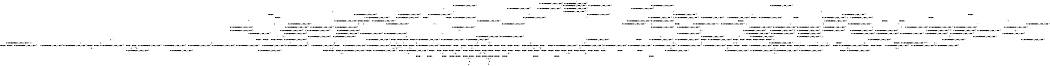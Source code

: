 digraph BCG {
size = "7, 10.5";
center = TRUE;
node [shape = circle];
0 [peripheries = 2];
0 -> 1 [label = "EX !0 !ATOMIC_EXCH_BRANCH (1, +0, TRUE, +0, 1, TRUE) !{}"];
0 -> 2 [label = "EX !2 !ATOMIC_EXCH_BRANCH (1, +1, TRUE, +0, 2, TRUE) !{}"];
0 -> 3 [label = "EX !1 !ATOMIC_EXCH_BRANCH (1, +0, FALSE, +1, 1, FALSE) !{}"];
0 -> 4 [label = "EX !0 !ATOMIC_EXCH_BRANCH (1, +0, TRUE, +0, 1, TRUE) !{}"];
0 -> 5 [label = "EX !2 !ATOMIC_EXCH_BRANCH (1, +1, TRUE, +0, 2, TRUE) !{}"];
0 -> 6 [label = "EX !1 !ATOMIC_EXCH_BRANCH (1, +0, FALSE, +1, 1, FALSE) !{}"];
1 -> 7 [label = "EX !2 !ATOMIC_EXCH_BRANCH (1, +1, TRUE, +0, 2, TRUE) !{}"];
2 -> 8 [label = "EX !0 !ATOMIC_EXCH_BRANCH (1, +0, TRUE, +0, 1, FALSE) !{}"];
3 -> 9 [label = "EX !0 !ATOMIC_EXCH_BRANCH (1, +0, TRUE, +0, 1, TRUE) !{}"];
4 -> 1 [label = "EX !0 !ATOMIC_EXCH_BRANCH (1, +0, TRUE, +0, 1, TRUE) !{}"];
4 -> 7 [label = "EX !2 !ATOMIC_EXCH_BRANCH (1, +1, TRUE, +0, 2, TRUE) !{}"];
4 -> 10 [label = "EX !1 !ATOMIC_EXCH_BRANCH (1, +0, FALSE, +1, 1, FALSE) !{}"];
4 -> 4 [label = "EX !0 !ATOMIC_EXCH_BRANCH (1, +0, TRUE, +0, 1, TRUE) !{}"];
4 -> 11 [label = "EX !2 !ATOMIC_EXCH_BRANCH (1, +1, TRUE, +0, 2, TRUE) !{}"];
4 -> 12 [label = "EX !1 !ATOMIC_EXCH_BRANCH (1, +0, FALSE, +1, 1, FALSE) !{}"];
5 -> 8 [label = "EX !0 !ATOMIC_EXCH_BRANCH (1, +0, TRUE, +0, 1, FALSE) !{}"];
5 -> 13 [label = "EX !1 !ATOMIC_EXCH_BRANCH (1, +0, FALSE, +1, 1, TRUE) !{}"];
5 -> 14 [label = "TERMINATE !2"];
5 -> 15 [label = "EX !0 !ATOMIC_EXCH_BRANCH (1, +0, TRUE, +0, 1, FALSE) !{}"];
5 -> 16 [label = "EX !1 !ATOMIC_EXCH_BRANCH (1, +0, FALSE, +1, 1, TRUE) !{}"];
5 -> 17 [label = "TERMINATE !2"];
6 -> 9 [label = "EX !0 !ATOMIC_EXCH_BRANCH (1, +0, TRUE, +0, 1, TRUE) !{}"];
6 -> 18 [label = "EX !2 !ATOMIC_EXCH_BRANCH (1, +1, TRUE, +0, 2, TRUE) !{}"];
6 -> 19 [label = "TERMINATE !1"];
6 -> 20 [label = "EX !0 !ATOMIC_EXCH_BRANCH (1, +0, TRUE, +0, 1, TRUE) !{}"];
6 -> 21 [label = "EX !2 !ATOMIC_EXCH_BRANCH (1, +1, TRUE, +0, 2, TRUE) !{}"];
6 -> 22 [label = "TERMINATE !1"];
7 -> 8 [label = "EX !0 !ATOMIC_EXCH_BRANCH (1, +0, TRUE, +0, 1, FALSE) !{}"];
8 -> 23 [label = "EX !1 !ATOMIC_EXCH_BRANCH (1, +0, FALSE, +1, 1, FALSE) !{}"];
9 -> 24 [label = "EX !2 !ATOMIC_EXCH_BRANCH (1, +1, TRUE, +0, 2, TRUE) !{}"];
10 -> 9 [label = "EX !0 !ATOMIC_EXCH_BRANCH (1, +0, TRUE, +0, 1, TRUE) !{}"];
11 -> 8 [label = "EX !0 !ATOMIC_EXCH_BRANCH (1, +0, TRUE, +0, 1, FALSE) !{}"];
11 -> 25 [label = "EX !1 !ATOMIC_EXCH_BRANCH (1, +0, FALSE, +1, 1, TRUE) !{}"];
11 -> 26 [label = "TERMINATE !2"];
11 -> 15 [label = "EX !0 !ATOMIC_EXCH_BRANCH (1, +0, TRUE, +0, 1, FALSE) !{}"];
11 -> 27 [label = "EX !1 !ATOMIC_EXCH_BRANCH (1, +0, FALSE, +1, 1, TRUE) !{}"];
11 -> 28 [label = "TERMINATE !2"];
12 -> 9 [label = "EX !0 !ATOMIC_EXCH_BRANCH (1, +0, TRUE, +0, 1, TRUE) !{}"];
12 -> 24 [label = "EX !2 !ATOMIC_EXCH_BRANCH (1, +1, TRUE, +0, 2, TRUE) !{}"];
12 -> 29 [label = "TERMINATE !1"];
12 -> 20 [label = "EX !0 !ATOMIC_EXCH_BRANCH (1, +0, TRUE, +0, 1, TRUE) !{}"];
12 -> 30 [label = "EX !2 !ATOMIC_EXCH_BRANCH (1, +1, TRUE, +0, 2, TRUE) !{}"];
12 -> 31 [label = "TERMINATE !1"];
13 -> 32 [label = "EX !0 !ATOMIC_EXCH_BRANCH (1, +0, TRUE, +0, 1, FALSE) !{}"];
14 -> 33 [label = "EX !0 !ATOMIC_EXCH_BRANCH (1, +0, TRUE, +0, 1, FALSE) !{}"];
15 -> 23 [label = "EX !1 !ATOMIC_EXCH_BRANCH (1, +0, FALSE, +1, 1, FALSE) !{}"];
15 -> 34 [label = "TERMINATE !0"];
15 -> 35 [label = "TERMINATE !2"];
15 -> 36 [label = "EX !1 !ATOMIC_EXCH_BRANCH (1, +0, FALSE, +1, 1, FALSE) !{}"];
15 -> 37 [label = "TERMINATE !0"];
15 -> 38 [label = "TERMINATE !2"];
16 -> 13 [label = "EX !1 !ATOMIC_EXCH_BRANCH (1, +0, FALSE, +1, 1, TRUE) !{}"];
16 -> 32 [label = "EX !0 !ATOMIC_EXCH_BRANCH (1, +0, TRUE, +0, 1, FALSE) !{}"];
16 -> 39 [label = "TERMINATE !2"];
16 -> 16 [label = "EX !1 !ATOMIC_EXCH_BRANCH (1, +0, FALSE, +1, 1, TRUE) !{}"];
16 -> 40 [label = "EX !0 !ATOMIC_EXCH_BRANCH (1, +0, TRUE, +0, 1, FALSE) !{}"];
16 -> 41 [label = "TERMINATE !2"];
17 -> 33 [label = "EX !0 !ATOMIC_EXCH_BRANCH (1, +0, TRUE, +0, 1, FALSE) !{}"];
17 -> 42 [label = "EX !1 !ATOMIC_EXCH_BRANCH (1, +0, FALSE, +1, 1, TRUE) !{}"];
17 -> 43 [label = "EX !0 !ATOMIC_EXCH_BRANCH (1, +0, TRUE, +0, 1, FALSE) !{}"];
17 -> 44 [label = "EX !1 !ATOMIC_EXCH_BRANCH (1, +0, FALSE, +1, 1, TRUE) !{}"];
18 -> 45 [label = "EX !0 !ATOMIC_EXCH_BRANCH (1, +0, TRUE, +0, 1, FALSE) !{}"];
19 -> 46 [label = "EX !0 !ATOMIC_EXCH_BRANCH (1, +0, TRUE, +0, 1, TRUE) !{}"];
20 -> 9 [label = "EX !0 !ATOMIC_EXCH_BRANCH (1, +0, TRUE, +0, 1, TRUE) !{}"];
20 -> 24 [label = "EX !2 !ATOMIC_EXCH_BRANCH (1, +1, TRUE, +0, 2, TRUE) !{}"];
20 -> 29 [label = "TERMINATE !1"];
20 -> 20 [label = "EX !0 !ATOMIC_EXCH_BRANCH (1, +0, TRUE, +0, 1, TRUE) !{}"];
20 -> 30 [label = "EX !2 !ATOMIC_EXCH_BRANCH (1, +1, TRUE, +0, 2, TRUE) !{}"];
20 -> 31 [label = "TERMINATE !1"];
21 -> 45 [label = "EX !0 !ATOMIC_EXCH_BRANCH (1, +0, TRUE, +0, 1, FALSE) !{}"];
21 -> 47 [label = "TERMINATE !2"];
21 -> 48 [label = "TERMINATE !1"];
21 -> 49 [label = "EX !0 !ATOMIC_EXCH_BRANCH (1, +0, TRUE, +0, 1, FALSE) !{}"];
21 -> 50 [label = "TERMINATE !2"];
21 -> 51 [label = "TERMINATE !1"];
22 -> 46 [label = "EX !0 !ATOMIC_EXCH_BRANCH (1, +0, TRUE, +0, 1, TRUE) !{}"];
22 -> 52 [label = "EX !2 !ATOMIC_EXCH_BRANCH (1, +1, TRUE, +0, 2, TRUE) !{}"];
22 -> 53 [label = "EX !0 !ATOMIC_EXCH_BRANCH (1, +0, TRUE, +0, 1, TRUE) !{}"];
22 -> 54 [label = "EX !2 !ATOMIC_EXCH_BRANCH (1, +1, TRUE, +0, 2, TRUE) !{}"];
23 -> 55 [label = "TERMINATE !0"];
24 -> 45 [label = "EX !0 !ATOMIC_EXCH_BRANCH (1, +0, TRUE, +0, 1, FALSE) !{}"];
25 -> 32 [label = "EX !0 !ATOMIC_EXCH_BRANCH (1, +0, TRUE, +0, 1, FALSE) !{}"];
26 -> 56 [label = "EX !1 !ATOMIC_EXCH_BRANCH (1, +0, FALSE, +1, 1, TRUE) !{}"];
27 -> 32 [label = "EX !0 !ATOMIC_EXCH_BRANCH (1, +0, TRUE, +0, 1, FALSE) !{}"];
27 -> 25 [label = "EX !1 !ATOMIC_EXCH_BRANCH (1, +0, FALSE, +1, 1, TRUE) !{}"];
27 -> 57 [label = "TERMINATE !2"];
27 -> 40 [label = "EX !0 !ATOMIC_EXCH_BRANCH (1, +0, TRUE, +0, 1, FALSE) !{}"];
27 -> 27 [label = "EX !1 !ATOMIC_EXCH_BRANCH (1, +0, FALSE, +1, 1, TRUE) !{}"];
27 -> 58 [label = "TERMINATE !2"];
28 -> 56 [label = "EX !1 !ATOMIC_EXCH_BRANCH (1, +0, FALSE, +1, 1, TRUE) !{}"];
28 -> 33 [label = "EX !0 !ATOMIC_EXCH_BRANCH (1, +0, TRUE, +0, 1, FALSE) !{}"];
28 -> 59 [label = "EX !1 !ATOMIC_EXCH_BRANCH (1, +0, FALSE, +1, 1, TRUE) !{}"];
28 -> 43 [label = "EX !0 !ATOMIC_EXCH_BRANCH (1, +0, TRUE, +0, 1, FALSE) !{}"];
29 -> 60 [label = "EX !2 !ATOMIC_EXCH_BRANCH (1, +1, TRUE, +0, 2, TRUE) !{}"];
30 -> 45 [label = "EX !0 !ATOMIC_EXCH_BRANCH (1, +0, TRUE, +0, 1, FALSE) !{}"];
30 -> 61 [label = "TERMINATE !2"];
30 -> 62 [label = "TERMINATE !1"];
30 -> 49 [label = "EX !0 !ATOMIC_EXCH_BRANCH (1, +0, TRUE, +0, 1, FALSE) !{}"];
30 -> 63 [label = "TERMINATE !2"];
30 -> 64 [label = "TERMINATE !1"];
31 -> 60 [label = "EX !2 !ATOMIC_EXCH_BRANCH (1, +1, TRUE, +0, 2, TRUE) !{}"];
31 -> 46 [label = "EX !0 !ATOMIC_EXCH_BRANCH (1, +0, TRUE, +0, 1, TRUE) !{}"];
31 -> 65 [label = "EX !2 !ATOMIC_EXCH_BRANCH (1, +1, TRUE, +0, 2, TRUE) !{}"];
31 -> 53 [label = "EX !0 !ATOMIC_EXCH_BRANCH (1, +0, TRUE, +0, 1, TRUE) !{}"];
32 -> 23 [label = "EX !1 !ATOMIC_EXCH_BRANCH (1, +0, FALSE, +1, 1, FALSE) !{}"];
33 -> 66 [label = "EX !1 !ATOMIC_EXCH_BRANCH (1, +0, FALSE, +1, 1, FALSE) !{}"];
34 -> 67 [label = "EX !1 !ATOMIC_EXCH_BRANCH (1, +0, FALSE, +1, 1, FALSE) !{}"];
35 -> 66 [label = "EX !1 !ATOMIC_EXCH_BRANCH (1, +0, FALSE, +1, 1, FALSE) !{}"];
36 -> 55 [label = "TERMINATE !0"];
36 -> 68 [label = "TERMINATE !2"];
36 -> 69 [label = "TERMINATE !1"];
36 -> 70 [label = "TERMINATE !0"];
36 -> 71 [label = "TERMINATE !2"];
36 -> 72 [label = "TERMINATE !1"];
37 -> 67 [label = "EX !1 !ATOMIC_EXCH_BRANCH (1, +0, FALSE, +1, 1, FALSE) !{}"];
37 -> 73 [label = "TERMINATE !2"];
37 -> 74 [label = "EX !1 !ATOMIC_EXCH_BRANCH (1, +0, FALSE, +1, 1, FALSE) !{}"];
37 -> 75 [label = "TERMINATE !2"];
38 -> 66 [label = "EX !1 !ATOMIC_EXCH_BRANCH (1, +0, FALSE, +1, 1, FALSE) !{}"];
38 -> 73 [label = "TERMINATE !0"];
38 -> 76 [label = "EX !1 !ATOMIC_EXCH_BRANCH (1, +0, FALSE, +1, 1, FALSE) !{}"];
38 -> 75 [label = "TERMINATE !0"];
39 -> 77 [label = "EX !0 !ATOMIC_EXCH_BRANCH (1, +0, TRUE, +0, 1, FALSE) !{}"];
40 -> 23 [label = "EX !1 !ATOMIC_EXCH_BRANCH (1, +0, FALSE, +1, 1, FALSE) !{}"];
40 -> 78 [label = "TERMINATE !0"];
40 -> 79 [label = "TERMINATE !2"];
40 -> 36 [label = "EX !1 !ATOMIC_EXCH_BRANCH (1, +0, FALSE, +1, 1, FALSE) !{}"];
40 -> 80 [label = "TERMINATE !0"];
40 -> 81 [label = "TERMINATE !2"];
41 -> 77 [label = "EX !0 !ATOMIC_EXCH_BRANCH (1, +0, TRUE, +0, 1, FALSE) !{}"];
41 -> 42 [label = "EX !1 !ATOMIC_EXCH_BRANCH (1, +0, FALSE, +1, 1, TRUE) !{}"];
41 -> 82 [label = "EX !0 !ATOMIC_EXCH_BRANCH (1, +0, TRUE, +0, 1, FALSE) !{}"];
41 -> 44 [label = "EX !1 !ATOMIC_EXCH_BRANCH (1, +0, FALSE, +1, 1, TRUE) !{}"];
42 -> 77 [label = "EX !0 !ATOMIC_EXCH_BRANCH (1, +0, TRUE, +0, 1, FALSE) !{}"];
43 -> 66 [label = "EX !1 !ATOMIC_EXCH_BRANCH (1, +0, FALSE, +1, 1, FALSE) !{}"];
43 -> 73 [label = "TERMINATE !0"];
43 -> 76 [label = "EX !1 !ATOMIC_EXCH_BRANCH (1, +0, FALSE, +1, 1, FALSE) !{}"];
43 -> 75 [label = "TERMINATE !0"];
44 -> 42 [label = "EX !1 !ATOMIC_EXCH_BRANCH (1, +0, FALSE, +1, 1, TRUE) !{}"];
44 -> 77 [label = "EX !0 !ATOMIC_EXCH_BRANCH (1, +0, TRUE, +0, 1, FALSE) !{}"];
44 -> 44 [label = "EX !1 !ATOMIC_EXCH_BRANCH (1, +0, FALSE, +1, 1, TRUE) !{}"];
44 -> 82 [label = "EX !0 !ATOMIC_EXCH_BRANCH (1, +0, TRUE, +0, 1, FALSE) !{}"];
45 -> 55 [label = "TERMINATE !0"];
46 -> 60 [label = "EX !2 !ATOMIC_EXCH_BRANCH (1, +1, TRUE, +0, 2, TRUE) !{}"];
47 -> 83 [label = "EX !0 !ATOMIC_EXCH_BRANCH (1, +0, TRUE, +0, 1, FALSE) !{}"];
48 -> 84 [label = "EX !0 !ATOMIC_EXCH_BRANCH (1, +0, TRUE, +0, 1, FALSE) !{}"];
49 -> 55 [label = "TERMINATE !0"];
49 -> 68 [label = "TERMINATE !2"];
49 -> 69 [label = "TERMINATE !1"];
49 -> 70 [label = "TERMINATE !0"];
49 -> 71 [label = "TERMINATE !2"];
49 -> 72 [label = "TERMINATE !1"];
50 -> 83 [label = "EX !0 !ATOMIC_EXCH_BRANCH (1, +0, TRUE, +0, 1, FALSE) !{}"];
50 -> 85 [label = "TERMINATE !1"];
50 -> 86 [label = "EX !0 !ATOMIC_EXCH_BRANCH (1, +0, TRUE, +0, 1, FALSE) !{}"];
50 -> 87 [label = "TERMINATE !1"];
51 -> 84 [label = "EX !0 !ATOMIC_EXCH_BRANCH (1, +0, TRUE, +0, 1, FALSE) !{}"];
51 -> 85 [label = "TERMINATE !2"];
51 -> 88 [label = "EX !0 !ATOMIC_EXCH_BRANCH (1, +0, TRUE, +0, 1, FALSE) !{}"];
51 -> 87 [label = "TERMINATE !2"];
52 -> 84 [label = "EX !0 !ATOMIC_EXCH_BRANCH (1, +0, TRUE, +0, 1, FALSE) !{}"];
53 -> 46 [label = "EX !0 !ATOMIC_EXCH_BRANCH (1, +0, TRUE, +0, 1, TRUE) !{}"];
53 -> 60 [label = "EX !2 !ATOMIC_EXCH_BRANCH (1, +1, TRUE, +0, 2, TRUE) !{}"];
53 -> 53 [label = "EX !0 !ATOMIC_EXCH_BRANCH (1, +0, TRUE, +0, 1, TRUE) !{}"];
53 -> 65 [label = "EX !2 !ATOMIC_EXCH_BRANCH (1, +1, TRUE, +0, 2, TRUE) !{}"];
54 -> 84 [label = "EX !0 !ATOMIC_EXCH_BRANCH (1, +0, TRUE, +0, 1, FALSE) !{}"];
54 -> 85 [label = "TERMINATE !2"];
54 -> 88 [label = "EX !0 !ATOMIC_EXCH_BRANCH (1, +0, TRUE, +0, 1, FALSE) !{}"];
54 -> 87 [label = "TERMINATE !2"];
55 -> 89 [label = "TERMINATE !2"];
56 -> 77 [label = "EX !0 !ATOMIC_EXCH_BRANCH (1, +0, TRUE, +0, 1, FALSE) !{}"];
57 -> 77 [label = "EX !0 !ATOMIC_EXCH_BRANCH (1, +0, TRUE, +0, 1, FALSE) !{}"];
58 -> 77 [label = "EX !0 !ATOMIC_EXCH_BRANCH (1, +0, TRUE, +0, 1, FALSE) !{}"];
58 -> 56 [label = "EX !1 !ATOMIC_EXCH_BRANCH (1, +0, FALSE, +1, 1, TRUE) !{}"];
58 -> 82 [label = "EX !0 !ATOMIC_EXCH_BRANCH (1, +0, TRUE, +0, 1, FALSE) !{}"];
58 -> 59 [label = "EX !1 !ATOMIC_EXCH_BRANCH (1, +0, FALSE, +1, 1, TRUE) !{}"];
59 -> 77 [label = "EX !0 !ATOMIC_EXCH_BRANCH (1, +0, TRUE, +0, 1, FALSE) !{}"];
59 -> 56 [label = "EX !1 !ATOMIC_EXCH_BRANCH (1, +0, FALSE, +1, 1, TRUE) !{}"];
59 -> 82 [label = "EX !0 !ATOMIC_EXCH_BRANCH (1, +0, TRUE, +0, 1, FALSE) !{}"];
59 -> 59 [label = "EX !1 !ATOMIC_EXCH_BRANCH (1, +0, FALSE, +1, 1, TRUE) !{}"];
60 -> 84 [label = "EX !0 !ATOMIC_EXCH_BRANCH (1, +0, TRUE, +0, 1, FALSE) !{}"];
61 -> 90 [label = "TERMINATE !1"];
62 -> 90 [label = "TERMINATE !2"];
63 -> 90 [label = "TERMINATE !1"];
63 -> 83 [label = "EX !0 !ATOMIC_EXCH_BRANCH (1, +0, TRUE, +0, 1, FALSE) !{}"];
63 -> 91 [label = "TERMINATE !1"];
63 -> 86 [label = "EX !0 !ATOMIC_EXCH_BRANCH (1, +0, TRUE, +0, 1, FALSE) !{}"];
64 -> 90 [label = "TERMINATE !2"];
64 -> 84 [label = "EX !0 !ATOMIC_EXCH_BRANCH (1, +0, TRUE, +0, 1, FALSE) !{}"];
64 -> 91 [label = "TERMINATE !2"];
64 -> 88 [label = "EX !0 !ATOMIC_EXCH_BRANCH (1, +0, TRUE, +0, 1, FALSE) !{}"];
65 -> 84 [label = "EX !0 !ATOMIC_EXCH_BRANCH (1, +0, TRUE, +0, 1, FALSE) !{}"];
65 -> 90 [label = "TERMINATE !2"];
65 -> 88 [label = "EX !0 !ATOMIC_EXCH_BRANCH (1, +0, TRUE, +0, 1, FALSE) !{}"];
65 -> 91 [label = "TERMINATE !2"];
66 -> 89 [label = "TERMINATE !0"];
67 -> 89 [label = "TERMINATE !2"];
68 -> 89 [label = "TERMINATE !0"];
69 -> 92 [label = "TERMINATE !0"];
70 -> 89 [label = "TERMINATE !2"];
70 -> 92 [label = "TERMINATE !1"];
70 -> 93 [label = "TERMINATE !2"];
70 -> 94 [label = "TERMINATE !1"];
71 -> 89 [label = "TERMINATE !0"];
71 -> 95 [label = "TERMINATE !1"];
71 -> 93 [label = "TERMINATE !0"];
71 -> 96 [label = "TERMINATE !1"];
72 -> 92 [label = "TERMINATE !0"];
72 -> 95 [label = "TERMINATE !2"];
72 -> 94 [label = "TERMINATE !0"];
72 -> 96 [label = "TERMINATE !2"];
73 -> 97 [label = "EX !1 !ATOMIC_EXCH_BRANCH (1, +0, FALSE, +1, 1, FALSE) !{}"];
74 -> 89 [label = "TERMINATE !2"];
74 -> 92 [label = "TERMINATE !1"];
74 -> 93 [label = "TERMINATE !2"];
74 -> 94 [label = "TERMINATE !1"];
75 -> 97 [label = "EX !1 !ATOMIC_EXCH_BRANCH (1, +0, FALSE, +1, 1, FALSE) !{}"];
75 -> 98 [label = "EX !1 !ATOMIC_EXCH_BRANCH (1, +0, FALSE, +1, 1, FALSE) !{}"];
76 -> 89 [label = "TERMINATE !0"];
76 -> 95 [label = "TERMINATE !1"];
76 -> 93 [label = "TERMINATE !0"];
76 -> 96 [label = "TERMINATE !1"];
77 -> 66 [label = "EX !1 !ATOMIC_EXCH_BRANCH (1, +0, FALSE, +1, 1, FALSE) !{}"];
78 -> 99 [label = "TERMINATE !2"];
79 -> 99 [label = "TERMINATE !0"];
80 -> 99 [label = "TERMINATE !2"];
80 -> 67 [label = "EX !1 !ATOMIC_EXCH_BRANCH (1, +0, FALSE, +1, 1, FALSE) !{}"];
80 -> 100 [label = "TERMINATE !2"];
80 -> 74 [label = "EX !1 !ATOMIC_EXCH_BRANCH (1, +0, FALSE, +1, 1, FALSE) !{}"];
81 -> 99 [label = "TERMINATE !0"];
81 -> 66 [label = "EX !1 !ATOMIC_EXCH_BRANCH (1, +0, FALSE, +1, 1, FALSE) !{}"];
81 -> 100 [label = "TERMINATE !0"];
81 -> 76 [label = "EX !1 !ATOMIC_EXCH_BRANCH (1, +0, FALSE, +1, 1, FALSE) !{}"];
82 -> 66 [label = "EX !1 !ATOMIC_EXCH_BRANCH (1, +0, FALSE, +1, 1, FALSE) !{}"];
82 -> 99 [label = "TERMINATE !0"];
82 -> 76 [label = "EX !1 !ATOMIC_EXCH_BRANCH (1, +0, FALSE, +1, 1, FALSE) !{}"];
82 -> 100 [label = "TERMINATE !0"];
83 -> 89 [label = "TERMINATE !0"];
84 -> 92 [label = "TERMINATE !0"];
85 -> 101 [label = "EX !0 !ATOMIC_EXCH_BRANCH (1, +0, TRUE, +0, 1, FALSE) !{}"];
86 -> 89 [label = "TERMINATE !0"];
86 -> 95 [label = "TERMINATE !1"];
86 -> 93 [label = "TERMINATE !0"];
86 -> 96 [label = "TERMINATE !1"];
87 -> 101 [label = "EX !0 !ATOMIC_EXCH_BRANCH (1, +0, TRUE, +0, 1, FALSE) !{}"];
87 -> 102 [label = "EX !0 !ATOMIC_EXCH_BRANCH (1, +0, TRUE, +0, 1, FALSE) !{}"];
88 -> 92 [label = "TERMINATE !0"];
88 -> 95 [label = "TERMINATE !2"];
88 -> 94 [label = "TERMINATE !0"];
88 -> 96 [label = "TERMINATE !2"];
89 -> 103 [label = "TERMINATE !1"];
90 -> 101 [label = "EX !0 !ATOMIC_EXCH_BRANCH (1, +0, TRUE, +0, 1, FALSE) !{}"];
91 -> 101 [label = "EX !0 !ATOMIC_EXCH_BRANCH (1, +0, TRUE, +0, 1, FALSE) !{}"];
91 -> 102 [label = "EX !0 !ATOMIC_EXCH_BRANCH (1, +0, TRUE, +0, 1, FALSE) !{}"];
92 -> 103 [label = "TERMINATE !2"];
93 -> 103 [label = "TERMINATE !1"];
93 -> 104 [label = "TERMINATE !1"];
94 -> 103 [label = "TERMINATE !2"];
94 -> 104 [label = "TERMINATE !2"];
95 -> 103 [label = "TERMINATE !0"];
96 -> 103 [label = "TERMINATE !0"];
96 -> 104 [label = "TERMINATE !0"];
97 -> 103 [label = "TERMINATE !1"];
98 -> 103 [label = "TERMINATE !1"];
98 -> 104 [label = "TERMINATE !1"];
99 -> 97 [label = "EX !1 !ATOMIC_EXCH_BRANCH (1, +0, FALSE, +1, 1, FALSE) !{}"];
100 -> 97 [label = "EX !1 !ATOMIC_EXCH_BRANCH (1, +0, FALSE, +1, 1, FALSE) !{}"];
100 -> 98 [label = "EX !1 !ATOMIC_EXCH_BRANCH (1, +0, FALSE, +1, 1, FALSE) !{}"];
101 -> 103 [label = "TERMINATE !0"];
102 -> 103 [label = "TERMINATE !0"];
102 -> 104 [label = "TERMINATE !0"];
103 -> 105 [label = "exit"];
104 -> 106 [label = "exit"];
}
